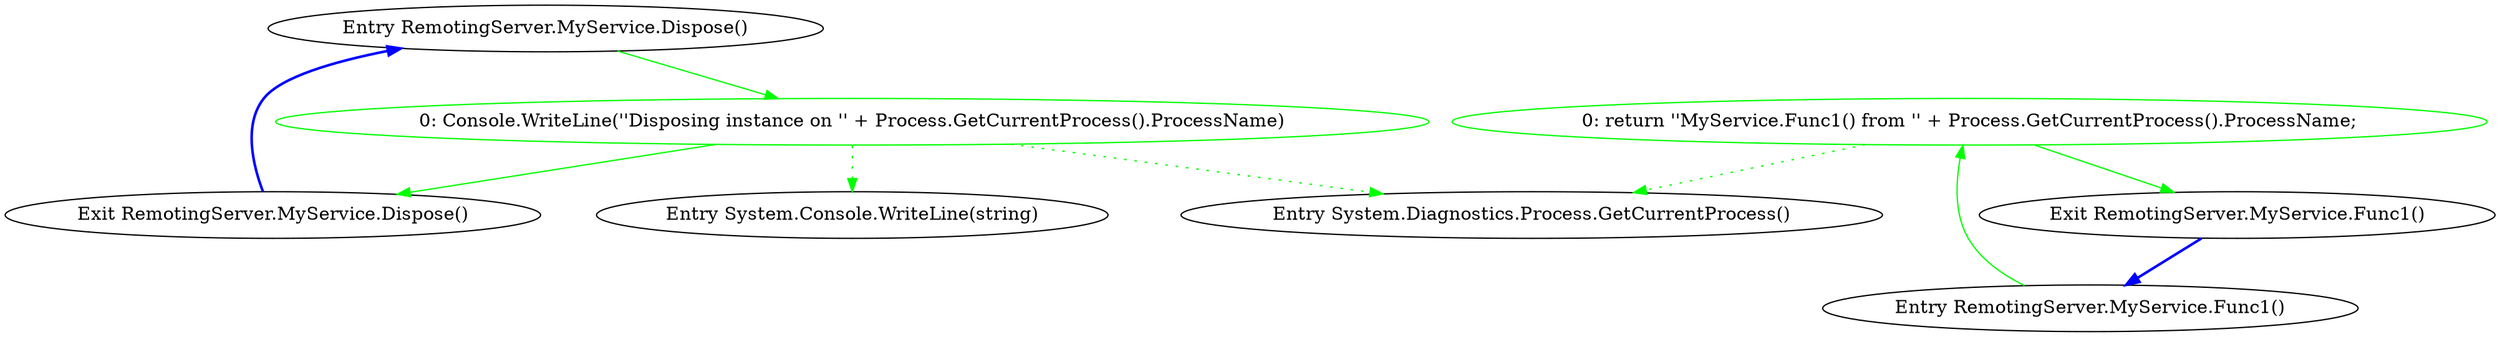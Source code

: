 digraph  {
m2_6 [cluster="RemotingServer.MyService.Dispose()", file="MyService.cs", label="Entry RemotingServer.MyService.Dispose()", span="16-16"];
m2_7 [cluster="RemotingServer.MyService.Dispose()", color=green, community=0, file="MyService.cs", label="0: Console.WriteLine(''Disposing instance on '' + Process.GetCurrentProcess().ProcessName)", span="18-18"];
m2_8 [cluster="RemotingServer.MyService.Dispose()", file="MyService.cs", label="Exit RemotingServer.MyService.Dispose()", span="16-16"];
m2_5 [cluster="System.Diagnostics.Process.GetCurrentProcess()", file="MyService.cs", label="Entry System.Diagnostics.Process.GetCurrentProcess()", span="0-0"];
m2_9 [cluster="System.Console.WriteLine(string)", file="MyService.cs", label="Entry System.Console.WriteLine(string)", span="0-0"];
m2_2 [cluster="RemotingServer.MyService.Func1()", file="MyService.cs", label="Entry RemotingServer.MyService.Func1()", span="11-11"];
m2_3 [cluster="RemotingServer.MyService.Func1()", color=green, community=0, file="MyService.cs", label="0: return ''MyService.Func1() from '' + Process.GetCurrentProcess().ProcessName;", span="13-13"];
m2_4 [cluster="RemotingServer.MyService.Func1()", file="MyService.cs", label="Exit RemotingServer.MyService.Func1()", span="11-11"];
m2_6 -> m2_7  [color=green, key=0, style=solid];
m2_7 -> m2_8  [color=green, key=0, style=solid];
m2_7 -> m2_5  [color=green, key=2, style=dotted];
m2_7 -> m2_9  [color=green, key=2, style=dotted];
m2_8 -> m2_6  [color=blue, key=0, style=bold];
m2_2 -> m2_3  [color=green, key=0, style=solid];
m2_3 -> m2_4  [color=green, key=0, style=solid];
m2_3 -> m2_5  [color=green, key=2, style=dotted];
m2_4 -> m2_2  [color=blue, key=0, style=bold];
}
